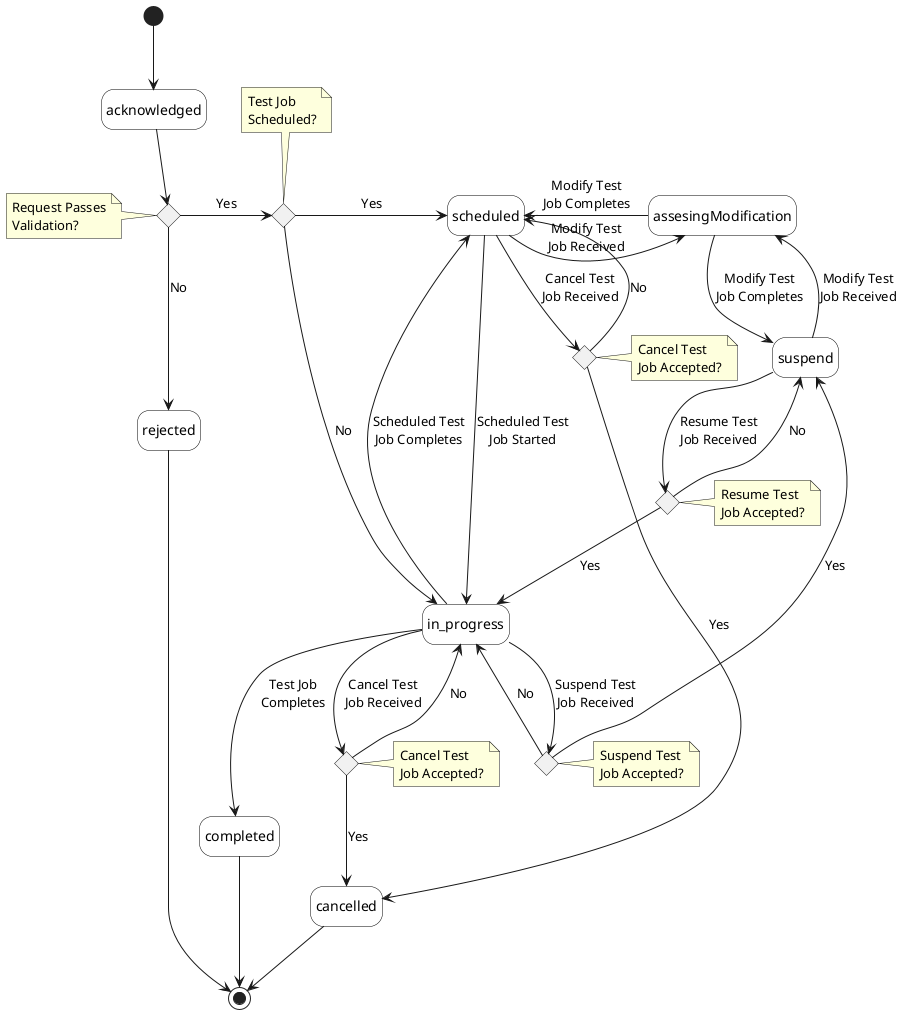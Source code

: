 @startuml testJobStates

'skinparam Linetype polyline
'skinparam Linetype ortho
skinparam state {
    BackgroundColor White
    BorderColor Black
}
hide empty description

'''decisions'''
state validation_successful <<choice>> 
 note left of validation_successful : Request Passes\nValidation?

state testScheduled <<choice>> 
 note top of testScheduled : Test Job\nScheduled?

state cancellationRequested <<choice>> 
  note right of cancellationRequested : Cancel Test\nJob Accepted?

state suspensionRequested <<choice>> 
  note right of suspensionRequested : Suspend Test\nJob Accepted?

state resumptionRequested <<choice>> 
  note right of resumptionRequested : Resume Test\nJob Accepted?

state cancellationScheduledRequested <<choice>> 
  note right of cancellationScheduledRequested : Cancel Test\nJob Accepted?



''' diagram'''
[*] -d-> acknowledged

acknowledged -d-> validation_successful

validation_successful --> rejected: No
validation_successful -r-> testScheduled: Yes

testScheduled -r-> scheduled: Yes
testScheduled --> in_progress: No

in_progress --> completed: Test Job\nCompletes
scheduled -r-> cancellationScheduledRequested: Cancel Test\nJob Received
cancellationScheduledRequested --> cancelled: Yes
cancellationScheduledRequested --> scheduled: No

scheduled -r-> assesingModification: Modify Test\nJob Received
assesingModification -l-> scheduled: Modify Test\nJob Completes


in_progress -r-> suspensionRequested: Suspend Test\nJob Received
suspensionRequested -d-> suspend: Yes
suspensionRequested --> in_progress: No

scheduled --> in_progress: Scheduled Test\nJob Started

in_progress --> scheduled: Scheduled Test\nJob Completes

suspend --> assesingModification: Modify Test\nJob Received
assesingModification --> suspend: Modify Test\nJob Completes

in_progress --> cancellationRequested: Cancel Test\nJob Received
cancellationRequested --> cancelled: Yes
cancellationRequested --> in_progress: No

suspend --> resumptionRequested: Resume Test\nJob Received
resumptionRequested --> in_progress: Yes
resumptionRequested --> suspend: No



rejected -d-> [*]
completed -d-> [*]
cancelled -d-> [*]
' resource_unavailable -d-> [*]

@enduml